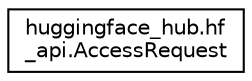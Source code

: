 digraph "Graphical Class Hierarchy"
{
 // LATEX_PDF_SIZE
  edge [fontname="Helvetica",fontsize="10",labelfontname="Helvetica",labelfontsize="10"];
  node [fontname="Helvetica",fontsize="10",shape=record];
  rankdir="LR";
  Node0 [label="huggingface_hub.hf\l_api.AccessRequest",height=0.2,width=0.4,color="black", fillcolor="white", style="filled",URL="$classhuggingface__hub_1_1hf__api_1_1AccessRequest.html",tooltip=" "];
}
